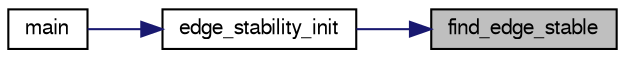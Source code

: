 digraph "find_edge_stable"
{
 // LATEX_PDF_SIZE
  bgcolor="transparent";
  edge [fontname="FreeSans",fontsize="10",labelfontname="FreeSans",labelfontsize="10"];
  node [fontname="FreeSans",fontsize="10",shape=record];
  rankdir="RL";
  Node1 [label="find_edge_stable",height=0.2,width=0.4,color="black", fillcolor="grey75", style="filled", fontcolor="black",tooltip="search stable edge patterns."];
  Node1 -> Node2 [dir="back",color="midnightblue",fontsize="10",style="solid",fontname="FreeSans"];
  Node2 [label="edge_stability_init",height=0.2,width=0.4,color="black",URL="$board_8c.html#a68b6e76072dd152d46a26582fcd2ce13",tooltip="Initialize the edge stability tables."];
  Node2 -> Node3 [dir="back",color="midnightblue",fontsize="10",style="solid",fontname="FreeSans"];
  Node3 [label="main",height=0.2,width=0.4,color="black",URL="$main_8c.html#a3c04138a5bfe5d72780bb7e82a18e627",tooltip="edax main function."];
}
